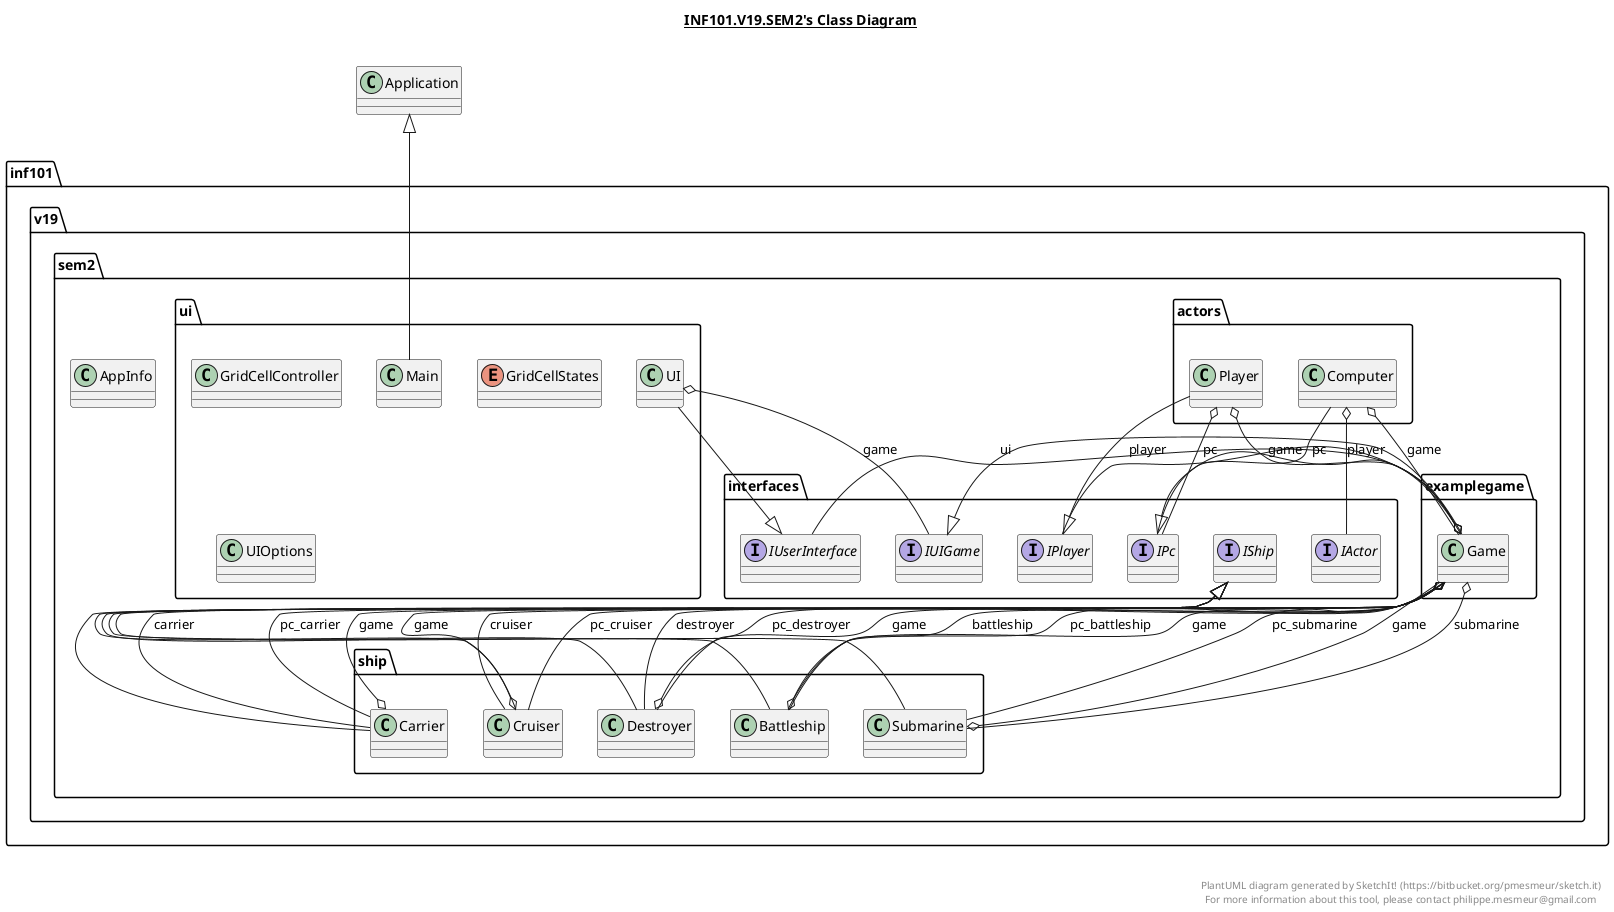 @startuml

title __INF101.V19.SEM2's Class Diagram__\n

  package inf101.v19.sem2 {
    class AppInfo {
    }
  }
  

  package inf101.v19.sem2 {
    package inf101.v19.sem2.ship {
      class Battleship {
      }
    }
  }
  

  package inf101.v19.sem2 {
    package inf101.v19.sem2.ship {
      class Carrier {
      }
    }
  }
  

  package inf101.v19.sem2 {
    package inf101.v19.sem2.actors {
      class Computer {
      }
    }
  }
  

  package inf101.v19.sem2 {
    package inf101.v19.sem2.ship {
      class Cruiser {
      }
    }
  }
  

  package inf101.v19.sem2 {
    package inf101.v19.sem2.ship {
      class Destroyer {
      }
    }
  }
  

  package inf101.v19.sem2 {
    package inf101.v19.sem2.examplegame {
      class Game {
      }
    }
  }
  

  package inf101.v19.sem2 {
    package inf101.v19.sem2.ui {
      class GridCellController {
      }
    }
  }
  

  package inf101.v19.sem2 {
    package inf101.v19.sem2.ui {
      enum GridCellStates {
      }
    }
  }
  

  package inf101.v19.sem2 {
    package inf101.v19.sem2.interfaces {
      interface IActor {
      }
    }
  }
  

  package inf101.v19.sem2 {
    package inf101.v19.sem2.interfaces {
      interface IPc {
      }
    }
  }
  

  package inf101.v19.sem2 {
    package inf101.v19.sem2.interfaces {
      interface IPlayer {
      }
    }
  }
  

  package inf101.v19.sem2 {
    package inf101.v19.sem2.interfaces {
      interface IShip {
      }
    }
  }
  

  package inf101.v19.sem2 {
    package inf101.v19.sem2.interfaces {
      interface IUIGame {
      }
    }
  }
  

  package inf101.v19.sem2 {
    package inf101.v19.sem2.interfaces {
      interface IUserInterface {
      }
    }
  }
  

  package inf101.v19.sem2 {
    package inf101.v19.sem2.ui {
      class Main {
      }
    }
  }
  

  package inf101.v19.sem2 {
    package inf101.v19.sem2.actors {
      class Player {
      }
    }
  }
  

  package inf101.v19.sem2 {
    package inf101.v19.sem2.ship {
      class Submarine {
      }
    }
  }
  

  package inf101.v19.sem2 {
    package inf101.v19.sem2.ui {
      class UI {
      }
    }
  }
  

  package inf101.v19.sem2 {
    package inf101.v19.sem2.ui {
      class UIOptions {
      }
    }
  }
  

  Battleship -up-|> IShip
  Battleship o-- Game : game
  Carrier -up-|> IShip
  Carrier o-- Game : game
  Computer -up-|> IPc
  Computer o-- Game : game
  Computer o-- IActor : player
  Cruiser -up-|> IShip
  Cruiser o-- Game : game
  Destroyer -up-|> IShip
  Destroyer o-- Game : game
  Game -up-|> IUIGame
  Game o-- IUserInterface : ui
  Game o-- IPlayer : player
  Game o-- IPc : pc
  Game o-- Carrier : carrier
  Game o-- Battleship : battleship
  Game o-- Cruiser : cruiser
  Game o-- Submarine : submarine
  Game o-- Destroyer : destroyer
  Game o-- Carrier : pc_carrier
  Game o-- Battleship : pc_battleship
  Game o-- Cruiser : pc_cruiser
  Game o-- Submarine : pc_submarine
  Game o-- Destroyer : pc_destroyer
  Main -up-|> Application
  Player -up-|> IPlayer
  Player o-- Game : game
  Player o-- IPc : pc
  Submarine -up-|> IShip
  Submarine o-- Game : game
  UI -up-|> IUserInterface
  UI o-- IUIGame : game


right footer


PlantUML diagram generated by SketchIt! (https://bitbucket.org/pmesmeur/sketch.it)
For more information about this tool, please contact philippe.mesmeur@gmail.com
endfooter

@enduml
